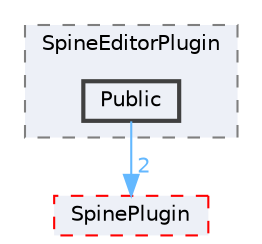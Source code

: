 digraph "external/spine-runtimes/spine-ue/Plugins/SpinePlugin/Source/SpineEditorPlugin/Public"
{
 // LATEX_PDF_SIZE
  bgcolor="transparent";
  edge [fontname=Helvetica,fontsize=10,labelfontname=Helvetica,labelfontsize=10];
  node [fontname=Helvetica,fontsize=10,shape=box,height=0.2,width=0.4];
  compound=true
  subgraph clusterdir_056553660307928380e68d44120180df {
    graph [ bgcolor="#edf0f7", pencolor="grey50", label="SpineEditorPlugin", fontname=Helvetica,fontsize=10 style="filled,dashed", URL="dir_056553660307928380e68d44120180df.html",tooltip=""]
  dir_f1b50f78e6592c8fac52c64b713c1fb2 [label="Public", fillcolor="#edf0f7", color="grey25", style="filled,bold", URL="dir_f1b50f78e6592c8fac52c64b713c1fb2.html",tooltip=""];
  }
  dir_f3d1b67f464386ac6e408a8c61abd82e [label="SpinePlugin", fillcolor="#edf0f7", color="red", style="filled,dashed", URL="dir_f3d1b67f464386ac6e408a8c61abd82e.html",tooltip=""];
  dir_f1b50f78e6592c8fac52c64b713c1fb2->dir_f3d1b67f464386ac6e408a8c61abd82e [headlabel="2", labeldistance=1.5 headhref="dir_000590_000750.html" href="dir_000590_000750.html" color="steelblue1" fontcolor="steelblue1"];
}
